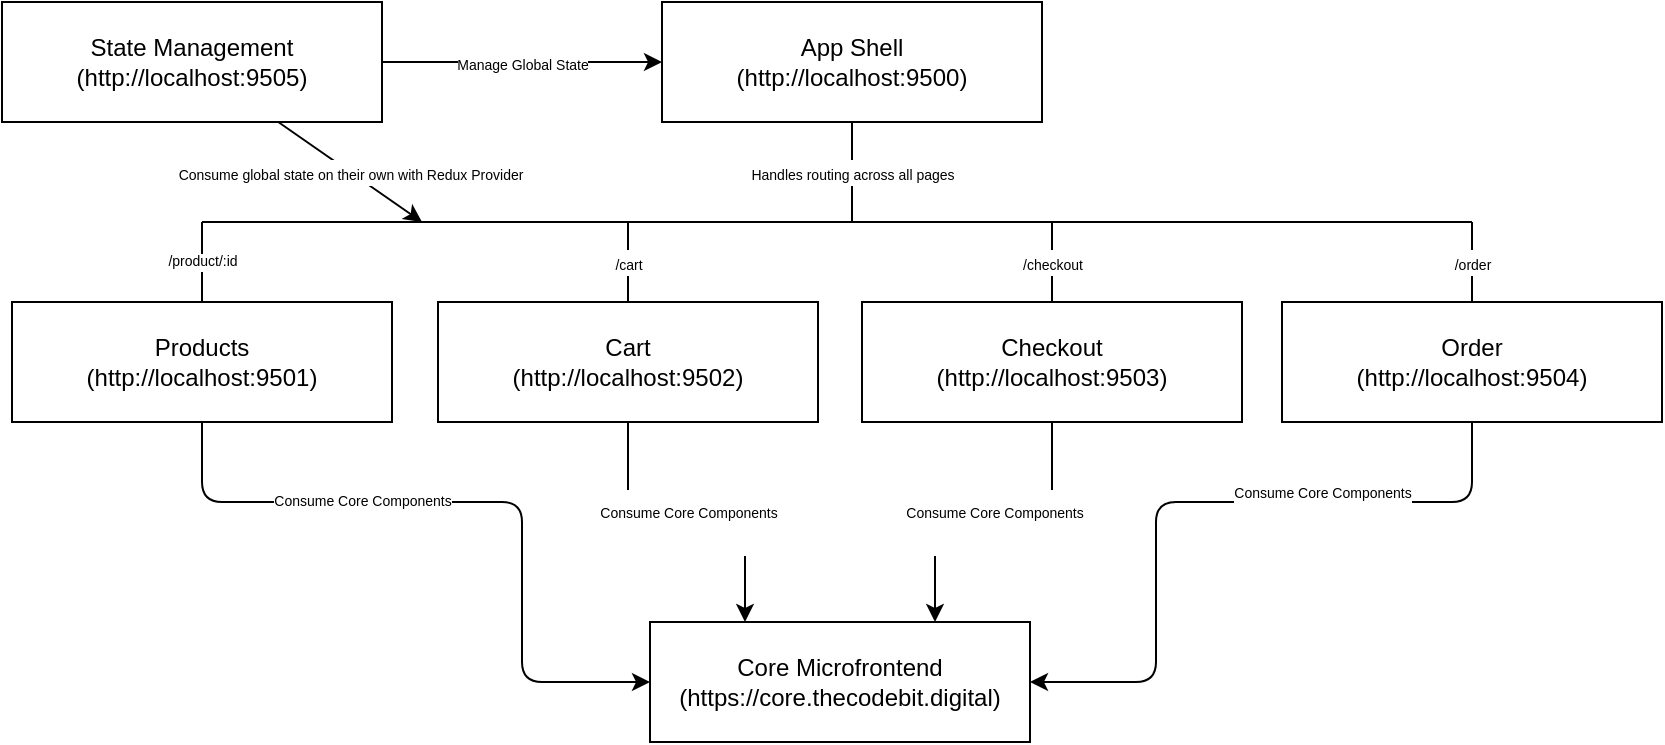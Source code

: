<mxfile>
    <diagram id="sLTgh-yNp8y2WVmng8UQ" name="Microfrontend Cart Architecture">
        <mxGraphModel dx="2314" dy="1568" grid="1" gridSize="10" guides="0" tooltips="1" connect="1" arrows="1" fold="1" page="1" pageScale="1" pageWidth="1400" pageHeight="850" background="light-dark(#ffffff, #ededed)" math="0" shadow="0">
            <root>
                <mxCell id="0"/>
                <mxCell id="1" parent="0"/>
                <mxCell id="2" value="Core Microfrontend&lt;br&gt;(https://core.thecodebit.digital)" style="rounded=0;whiteSpace=wrap;html=1;" vertex="1" parent="1">
                    <mxGeometry x="624" y="530" width="190" height="60" as="geometry"/>
                </mxCell>
                <mxCell id="9" value="&lt;font style=&quot;font-size: 7px;&quot;&gt;Handles routing across all pages&lt;/font&gt;" style="edgeStyle=none;html=1;endArrow=none;endFill=0;" edge="1" parent="1" source="3">
                    <mxGeometry relative="1" as="geometry">
                        <mxPoint x="725.0" y="330" as="targetPoint"/>
                    </mxGeometry>
                </mxCell>
                <mxCell id="3" value="App Shell&lt;br&gt;(http://localhost:9500)" style="rounded=0;whiteSpace=wrap;html=1;" vertex="1" parent="1">
                    <mxGeometry x="630" y="220" width="190" height="60" as="geometry"/>
                </mxCell>
                <mxCell id="15" value="&lt;font style=&quot;font-size: 7px;&quot;&gt;Manage Global State&lt;/font&gt;" style="edgeStyle=none;html=1;entryX=0;entryY=0.5;entryDx=0;entryDy=0;" edge="1" parent="1" source="4" target="3">
                    <mxGeometry relative="1" as="geometry">
                        <mxPoint as="offset"/>
                    </mxGeometry>
                </mxCell>
                <mxCell id="26" value="&lt;font style=&quot;font-size: 7px;&quot;&gt;Consume global state on their own with Redux Provider&lt;/font&gt;" style="edgeStyle=none;html=1;" edge="1" parent="1" source="4">
                    <mxGeometry relative="1" as="geometry">
                        <mxPoint x="510" y="330" as="targetPoint"/>
                    </mxGeometry>
                </mxCell>
                <mxCell id="4" value="State Management&lt;br&gt;(http://localhost:9505)" style="rounded=0;whiteSpace=wrap;html=1;" vertex="1" parent="1">
                    <mxGeometry x="300" y="220" width="190" height="60" as="geometry"/>
                </mxCell>
                <mxCell id="14" value="&lt;font style=&quot;font-size: 7px;&quot;&gt;/order&lt;/font&gt;" style="edgeStyle=none;html=1;endArrow=none;endFill=0;" edge="1" parent="1" source="5">
                    <mxGeometry relative="1" as="geometry">
                        <mxPoint x="1035.0" y="330" as="targetPoint"/>
                    </mxGeometry>
                </mxCell>
                <mxCell id="25" value="&#xa;&lt;span style=&quot;color: rgb(0, 0, 0); font-family: Helvetica; font-style: normal; font-variant-ligatures: normal; font-variant-caps: normal; font-weight: 400; letter-spacing: normal; orphans: 2; text-align: center; text-indent: 0px; text-transform: none; widows: 2; word-spacing: 0px; -webkit-text-stroke-width: 0px; white-space: nowrap; background-color: rgb(255, 255, 255); text-decoration-thickness: initial; text-decoration-style: initial; text-decoration-color: initial; float: none; display: inline !important;&quot;&gt;Consume Core Components&lt;/span&gt;&#xa;&#xa;" style="edgeStyle=orthogonalEdgeStyle;html=1;entryX=1;entryY=0.5;entryDx=0;entryDy=0;fontSize=7;" edge="1" parent="1" source="5" target="2">
                    <mxGeometry x="-0.345" relative="1" as="geometry">
                        <Array as="points">
                            <mxPoint x="1035" y="470"/>
                            <mxPoint x="877" y="470"/>
                            <mxPoint x="877" y="560"/>
                        </Array>
                        <mxPoint as="offset"/>
                    </mxGeometry>
                </mxCell>
                <mxCell id="5" value="Order&lt;br&gt;(http://localhost:9504)" style="rounded=0;whiteSpace=wrap;html=1;" vertex="1" parent="1">
                    <mxGeometry x="940" y="370" width="190" height="60" as="geometry"/>
                </mxCell>
                <mxCell id="12" value="&lt;font style=&quot;font-size: 7px;&quot;&gt;/cart&lt;/font&gt;" style="edgeStyle=none;html=1;endArrow=none;endFill=0;" edge="1" parent="1" source="6">
                    <mxGeometry relative="1" as="geometry">
                        <mxPoint x="613" y="330" as="targetPoint"/>
                    </mxGeometry>
                </mxCell>
                <mxCell id="23" value="&#xa;&lt;span style=&quot;color: rgb(0, 0, 0); font-family: Helvetica; font-style: normal; font-variant-ligatures: normal; font-variant-caps: normal; font-weight: 400; letter-spacing: normal; orphans: 2; text-align: center; text-indent: 0px; text-transform: none; widows: 2; word-spacing: 0px; -webkit-text-stroke-width: 0px; white-space: nowrap; background-color: rgb(255, 255, 255); text-decoration-thickness: initial; text-decoration-style: initial; text-decoration-color: initial; float: none; display: inline !important;&quot;&gt;Consume Core Components&lt;/span&gt;&#xa;&#xa;" style="edgeStyle=orthogonalEdgeStyle;html=1;entryX=0.25;entryY=0;entryDx=0;entryDy=0;fontSize=7;" edge="1" parent="1" source="6" target="2">
                    <mxGeometry relative="1" as="geometry"/>
                </mxCell>
                <mxCell id="6" value="Cart&lt;br&gt;(http://localhost:9502)" style="rounded=0;whiteSpace=wrap;html=1;" vertex="1" parent="1">
                    <mxGeometry x="518" y="370" width="190" height="60" as="geometry"/>
                </mxCell>
                <mxCell id="10" value="/product/:id" style="html=1;endArrow=none;endFill=0;exitX=0.5;exitY=0;exitDx=0;exitDy=0;fontSize=7;" edge="1" parent="1" source="7">
                    <mxGeometry relative="1" as="geometry">
                        <mxPoint x="400" y="330" as="targetPoint"/>
                        <mxPoint as="offset"/>
                    </mxGeometry>
                </mxCell>
                <mxCell id="22" value="Consume Core Components" style="edgeStyle=orthogonalEdgeStyle;html=1;entryX=0;entryY=0.5;entryDx=0;entryDy=0;fontSize=7;" edge="1" parent="1" source="7" target="2">
                    <mxGeometry x="-0.322" relative="1" as="geometry">
                        <Array as="points">
                            <mxPoint x="400" y="470"/>
                            <mxPoint x="560" y="470"/>
                            <mxPoint x="560" y="560"/>
                        </Array>
                        <mxPoint as="offset"/>
                    </mxGeometry>
                </mxCell>
                <mxCell id="7" value="Products&lt;br&gt;(http://localhost:9501)" style="rounded=0;whiteSpace=wrap;html=1;" vertex="1" parent="1">
                    <mxGeometry x="305" y="370" width="190" height="60" as="geometry"/>
                </mxCell>
                <mxCell id="13" value="&lt;font style=&quot;font-size: 7px;&quot;&gt;/checkout&lt;/font&gt;" style="edgeStyle=none;html=1;endArrow=none;endFill=0;" edge="1" parent="1" source="8">
                    <mxGeometry relative="1" as="geometry">
                        <mxPoint x="825.0" y="330" as="targetPoint"/>
                    </mxGeometry>
                </mxCell>
                <mxCell id="24" value="&#xa;&lt;span style=&quot;color: rgb(0, 0, 0); font-family: Helvetica; font-style: normal; font-variant-ligatures: normal; font-variant-caps: normal; font-weight: 400; letter-spacing: normal; orphans: 2; text-align: center; text-indent: 0px; text-transform: none; widows: 2; word-spacing: 0px; -webkit-text-stroke-width: 0px; white-space: nowrap; background-color: rgb(255, 255, 255); text-decoration-thickness: initial; text-decoration-style: initial; text-decoration-color: initial; float: none; display: inline !important;&quot;&gt;Consume Core Components&lt;/span&gt;&#xa;&#xa;" style="edgeStyle=orthogonalEdgeStyle;html=1;entryX=0.75;entryY=0;entryDx=0;entryDy=0;fontSize=7;" edge="1" parent="1" source="8" target="2">
                    <mxGeometry relative="1" as="geometry"/>
                </mxCell>
                <mxCell id="8" value="Checkout&lt;br&gt;(http://localhost:9503)" style="rounded=0;whiteSpace=wrap;html=1;" vertex="1" parent="1">
                    <mxGeometry x="730" y="370" width="190" height="60" as="geometry"/>
                </mxCell>
                <mxCell id="11" value="" style="endArrow=none;html=1;" edge="1" parent="1">
                    <mxGeometry width="50" height="50" relative="1" as="geometry">
                        <mxPoint x="400" y="330" as="sourcePoint"/>
                        <mxPoint x="1035" y="330" as="targetPoint"/>
                        <Array as="points">
                            <mxPoint x="430" y="330"/>
                        </Array>
                    </mxGeometry>
                </mxCell>
            </root>
        </mxGraphModel>
    </diagram>
</mxfile>